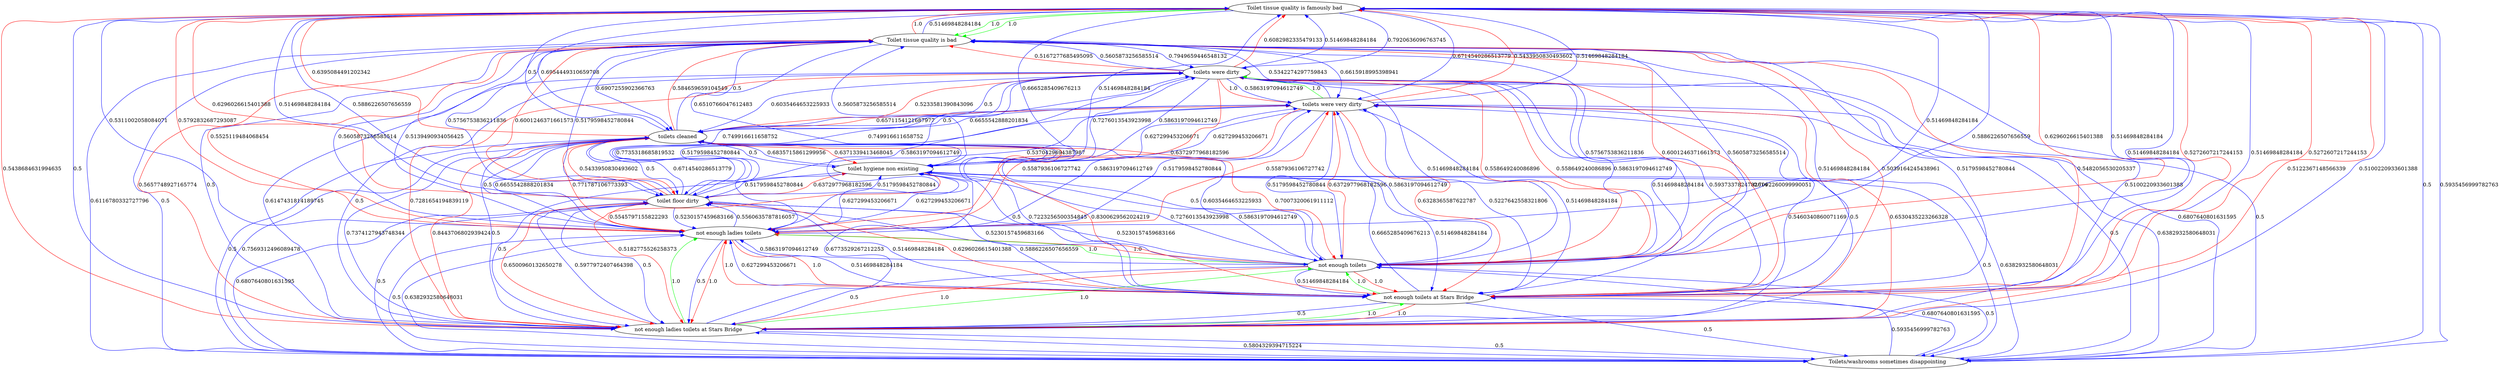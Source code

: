 digraph rawGraph {
"Toilet tissue quality is famously bad";"Toilet tissue quality is bad";"Toilets/washrooms sometimes disappointing";"not enough ladies toilets at Stars Bridge";"not enough toilets at Stars Bridge";"not enough toilets";"not enough ladies toilets";"toilet floor dirty";"toilet hygiene non existing";"toilets cleaned";"toilets were very dirty";"toilets were dirty";"Toilet tissue quality is famously bad" -> "Toilet tissue quality is bad" [label=1.0] [color=green]
"Toilet tissue quality is famously bad" -> "Toilet tissue quality is bad" [label=1.0] [color=green]
"Toilet tissue quality is bad" -> "Toilet tissue quality is famously bad" [label=1.0] [color=red]
"Toilet tissue quality is famously bad" -> "Toilets/washrooms sometimes disappointing" [label=0.5] [color=blue]
"Toilet tissue quality is bad" -> "Toilets/washrooms sometimes disappointing" [label=0.5] [color=blue]
"Toilets/washrooms sometimes disappointing" -> "Toilet tissue quality is famously bad" [label=0.5935456999782763] [color=blue]
"Toilets/washrooms sometimes disappointing" -> "Toilet tissue quality is bad" [label=0.6116780332727796] [color=blue]
"not enough ladies toilets at Stars Bridge" -> "not enough toilets at Stars Bridge" [label=1.0] [color=green]
"not enough toilets at Stars Bridge" -> "not enough toilets" [label=1.0] [color=green]
"not enough ladies toilets at Stars Bridge" -> "not enough ladies toilets" [label=1.0] [color=green]
"not enough ladies toilets" -> "not enough toilets" [label=1.0] [color=green]
"not enough ladies toilets at Stars Bridge" -> "not enough toilets" [label=1.0] [color=green]
"not enough toilets at Stars Bridge" -> "not enough ladies toilets at Stars Bridge" [label=1.0] [color=red]
"not enough toilets at Stars Bridge" -> "not enough ladies toilets" [label=1.0] [color=red]
"not enough toilets" -> "not enough ladies toilets at Stars Bridge" [label=1.0] [color=red]
"not enough toilets" -> "not enough toilets at Stars Bridge" [label=1.0] [color=red]
"not enough toilets" -> "not enough ladies toilets" [label=1.0] [color=red]
"not enough ladies toilets" -> "not enough ladies toilets at Stars Bridge" [label=1.0] [color=red]
"not enough ladies toilets" -> "not enough toilets at Stars Bridge" [label=1.0] [color=red]
"Toilet tissue quality is famously bad" -> "not enough ladies toilets at Stars Bridge" [label=0.5438684631994635] [color=red]
"Toilet tissue quality is famously bad" -> "not enough toilets at Stars Bridge" [label=0.5272607217244153] [color=red]
"Toilet tissue quality is famously bad" -> "not enough toilets" [label=0.5886226507656559] [color=blue]
"Toilet tissue quality is famously bad" -> "not enough ladies toilets" [label=0.5311002058084071] [color=blue]
"Toilet tissue quality is bad" -> "not enough ladies toilets at Stars Bridge" [label=0.5657748927165774] [color=red]
"Toilet tissue quality is bad" -> "not enough toilets at Stars Bridge" [label=0.5482056530205337] [color=red]
"Toilet tissue quality is bad" -> "not enough toilets" [label=0.5756753836211836] [color=blue]
"Toilet tissue quality is bad" -> "not enough ladies toilets" [label=0.5139490934056425] [color=blue]
"Toilets/washrooms sometimes disappointing" -> "not enough ladies toilets at Stars Bridge" [label=0.5804329394715224] [color=blue]
"Toilets/washrooms sometimes disappointing" -> "not enough toilets at Stars Bridge" [label=0.5935456999782763] [color=blue]
"Toilets/washrooms sometimes disappointing" -> "not enough toilets" [label=0.6807640801631595] [color=blue]
"Toilets/washrooms sometimes disappointing" -> "not enough ladies toilets" [label=0.6382932580648031] [color=blue]
"not enough ladies toilets at Stars Bridge" -> "Toilet tissue quality is famously bad" [label=0.5122367148566339] [color=red]
"not enough ladies toilets at Stars Bridge" -> "Toilet tissue quality is bad" [label=0.5100220933601388] [color=blue]
"not enough ladies toilets at Stars Bridge" -> "Toilets/washrooms sometimes disappointing" [label=0.5] [color=blue]
"not enough toilets at Stars Bridge" -> "Toilet tissue quality is famously bad" [label=0.5272607217244153] [color=red]
"not enough toilets at Stars Bridge" -> "Toilet tissue quality is bad" [label=0.5039164245438961] [color=red]
"not enough toilets at Stars Bridge" -> "Toilets/washrooms sometimes disappointing" [label=0.5] [color=blue]
"not enough toilets" -> "Toilet tissue quality is famously bad" [label=0.6296026615401388] [color=red]
"not enough toilets" -> "Toilet tissue quality is bad" [label=0.6001246371661573] [color=red]
"not enough toilets" -> "Toilets/washrooms sometimes disappointing" [label=0.5] [color=blue]
"not enough ladies toilets" -> "Toilet tissue quality is famously bad" [label=0.5792832687293087] [color=red]
"not enough ladies toilets" -> "Toilet tissue quality is bad" [label=0.5525119484068454] [color=red]
"not enough ladies toilets" -> "Toilets/washrooms sometimes disappointing" [label=0.5] [color=blue]
"Toilet tissue quality is famously bad" -> "toilet floor dirty" [label=0.5886226507656559] [color=blue]
"Toilet tissue quality is bad" -> "toilet floor dirty" [label=0.5756753836211836] [color=blue]
"Toilets/washrooms sometimes disappointing" -> "toilet floor dirty" [label=0.6807640801631595] [color=blue]
"not enough ladies toilets at Stars Bridge" -> "toilet floor dirty" [label=0.5977972407464398] [color=blue]
"not enough toilets at Stars Bridge" -> "toilet floor dirty" [label=0.5886226507656559] [color=blue]
"not enough toilets" -> "toilet floor dirty" [label=0.5230157459683166] [color=blue]
"not enough ladies toilets" -> "toilet floor dirty" [label=0.5560635787816057] [color=blue]
"toilet floor dirty" -> "Toilet tissue quality is famously bad" [label=0.6296026615401388] [color=red]
"toilet floor dirty" -> "Toilet tissue quality is bad" [label=0.6001246371661573] [color=red]
"toilet floor dirty" -> "Toilets/washrooms sometimes disappointing" [label=0.5] [color=blue]
"toilet floor dirty" -> "not enough ladies toilets at Stars Bridge" [label=0.6500960132650278] [color=red]
"toilet floor dirty" -> "not enough toilets at Stars Bridge" [label=0.6296026615401388] [color=red]
"toilet floor dirty" -> "not enough toilets" [label=0.5230157459683166] [color=blue]
"toilet floor dirty" -> "not enough ladies toilets" [label=0.5545797155822293] [color=red]
"Toilet tissue quality is famously bad" -> "toilet hygiene non existing" [label=0.6665285409676213] [color=blue]
"Toilet tissue quality is bad" -> "toilet hygiene non existing" [label=0.6510766047612483] [color=blue]
"Toilets/washrooms sometimes disappointing" -> "toilet hygiene non existing" [label=0.6382932580648031] [color=blue]
"not enough ladies toilets at Stars Bridge" -> "toilet hygiene non existing" [label=0.6773529267212253] [color=blue]
"not enough toilets at Stars Bridge" -> "toilet hygiene non existing" [label=0.6665285409676213] [color=blue]
"not enough toilets" -> "toilet hygiene non existing" [label=0.5863197094612749] [color=blue]
"not enough ladies toilets" -> "toilet hygiene non existing" [label=0.627299453206671] [color=blue]
"toilet floor dirty" -> "toilet hygiene non existing" [label=0.6372977968182596] [color=red]
"toilet hygiene non existing" -> "Toilet tissue quality is famously bad" [label=0.51469848284184] [color=blue]
"toilet hygiene non existing" -> "Toilet tissue quality is bad" [label=0.5605873256585514] [color=blue]
"toilet hygiene non existing" -> "Toilets/washrooms sometimes disappointing" [label=0.5] [color=blue]
"toilet hygiene non existing" -> "not enough ladies toilets at Stars Bridge" [label=0.5182775526258373] [color=red]
"toilet hygiene non existing" -> "not enough toilets at Stars Bridge" [label=0.51469848284184] [color=blue]
"toilet hygiene non existing" -> "not enough toilets" [label=0.7276013543923998] [color=blue]
"toilet hygiene non existing" -> "not enough ladies toilets" [label=0.627299453206671] [color=blue]
"toilet hygiene non existing" -> "toilet floor dirty" [label=0.5179598452780844] [color=blue]
"Toilet tissue quality is famously bad" -> "toilets cleaned" [label=0.6954449310659708] [color=blue]
"Toilet tissue quality is bad" -> "toilets cleaned" [label=0.6907255902366763] [color=blue]
"Toilets/washrooms sometimes disappointing" -> "toilets cleaned" [label=0.7569312496089478] [color=blue]
"not enough ladies toilets at Stars Bridge" -> "toilets cleaned" [label=0.7374127943748344] [color=blue]
"not enough toilets at Stars Bridge" -> "toilets cleaned" [label=0.7223256500354845] [color=blue]
"not enough toilets" -> "toilets cleaned" [label=0.6035464653225933] [color=blue]
"not enough ladies toilets" -> "toilets cleaned" [label=0.6655542888201834] [color=blue]
"toilet floor dirty" -> "toilets cleaned" [label=0.6714540286513779] [color=blue]
"toilet hygiene non existing" -> "toilets cleaned" [label=0.6835715861299956] [color=blue]
"toilets cleaned" -> "Toilet tissue quality is famously bad" [label=0.6395084491202342] [color=red]
"toilets cleaned" -> "Toilet tissue quality is bad" [label=0.584659659104549] [color=red]
"toilets cleaned" -> "Toilets/washrooms sometimes disappointing" [label=0.5] [color=blue]
"toilets cleaned" -> "not enough ladies toilets at Stars Bridge" [label=0.8443706802939424] [color=red]
"toilets cleaned" -> "not enough toilets at Stars Bridge" [label=0.8300629562024219] [color=red]
"toilets cleaned" -> "not enough toilets" [label=0.7007320061911112] [color=red]
"toilets cleaned" -> "not enough ladies toilets" [label=0.771787106773393] [color=red]
"toilets cleaned" -> "toilet floor dirty" [label=0.5433950830493602] [color=red]
"toilets cleaned" -> "toilet hygiene non existing" [label=0.6371339413468045] [color=red]
"toilets were very dirty" -> "toilets were dirty" [label=1.0] [color=green]
"toilets were dirty" -> "toilets were very dirty" [label=1.0] [color=red]
"Toilet tissue quality is famously bad" -> "toilets were very dirty" [label=0.6714540286513779] [color=blue]
"Toilet tissue quality is famously bad" -> "toilets were dirty" [label=0.7920636096763745] [color=blue]
"Toilet tissue quality is bad" -> "toilets were very dirty" [label=0.6615918995398941] [color=blue]
"Toilet tissue quality is bad" -> "toilets were dirty" [label=0.7949659446548132] [color=blue]
"Toilets/washrooms sometimes disappointing" -> "toilets were very dirty" [label=0.6382932580648031] [color=blue]
"Toilets/washrooms sometimes disappointing" -> "toilets were dirty" [label=0.6807640801631595] [color=blue]
"not enough ladies toilets at Stars Bridge" -> "toilets were very dirty" [label=0.5460340860071169] [color=blue]
"not enough ladies toilets at Stars Bridge" -> "toilets were dirty" [label=0.6147431814189745] [color=blue]
"not enough toilets at Stars Bridge" -> "toilets were very dirty" [label=0.5227642558321806] [color=blue]
"not enough toilets at Stars Bridge" -> "toilets were dirty" [label=0.5937337824782614] [color=blue]
"not enough toilets" -> "toilets were very dirty" [label=0.6372977968182596] [color=red]
"not enough toilets" -> "toilets were dirty" [label=0.558649240086896] [color=red]
"not enough ladies toilets" -> "toilets were very dirty" [label=0.5587936106727742] [color=red]
"not enough ladies toilets" -> "toilets were dirty" [label=0.5179598452780844] [color=blue]
"toilet floor dirty" -> "toilets were very dirty" [label=0.5370429694387987] [color=blue]
"toilet floor dirty" -> "toilets were dirty" [label=0.749916611658752] [color=blue]
"toilet hygiene non existing" -> "toilets were very dirty" [label=0.627299453206671] [color=blue]
"toilet hygiene non existing" -> "toilets were dirty" [label=0.7276013543923998] [color=blue]
"toilets cleaned" -> "toilets were very dirty" [label=0.6571154121687977] [color=red]
"toilets cleaned" -> "toilets were dirty" [label=0.5233581390843096] [color=red]
"toilets were very dirty" -> "Toilet tissue quality is famously bad" [label=0.5433950830493602] [color=red]
"toilets were very dirty" -> "Toilet tissue quality is bad" [label=0.5342274297759843] [color=blue]
"toilets were very dirty" -> "Toilets/washrooms sometimes disappointing" [label=0.5] [color=blue]
"toilets were very dirty" -> "not enough ladies toilets at Stars Bridge" [label=0.6530435223266328] [color=red]
"toilets were very dirty" -> "not enough toilets at Stars Bridge" [label=0.6328365587622787] [color=red]
"toilets were very dirty" -> "not enough toilets" [label=0.5179598452780844] [color=blue]
"toilets were very dirty" -> "not enough ladies toilets" [label=0.5587936106727742] [color=red]
"toilets were very dirty" -> "toilet floor dirty" [label=0.7735318685819532] [color=blue]
"toilets were very dirty" -> "toilet hygiene non existing" [label=0.627299453206671] [color=blue]
"toilets were very dirty" -> "toilets cleaned" [label=0.6655542888201834] [color=blue]
"toilets were dirty" -> "Toilet tissue quality is famously bad" [label=0.6082982335479133] [color=red]
"toilets were dirty" -> "Toilet tissue quality is bad" [label=0.5167277685495095] [color=red]
"toilets were dirty" -> "Toilets/washrooms sometimes disappointing" [label=0.5] [color=blue]
"toilets were dirty" -> "not enough ladies toilets at Stars Bridge" [label=0.7281654194839119] [color=red]
"toilets were dirty" -> "not enough toilets at Stars Bridge" [label=0.7092260099990051] [color=red]
"toilets were dirty" -> "not enough toilets" [label=0.558649240086896] [color=red]
"toilets were dirty" -> "not enough ladies toilets" [label=0.6372977968182596] [color=red]
"toilets were dirty" -> "toilet floor dirty" [label=0.749916611658752] [color=blue]
"toilets were dirty" -> "toilet hygiene non existing" [label=0.5863197094612749] [color=blue]
"toilets were dirty" -> "toilets cleaned" [label=0.6035464653225933] [color=blue]
"Toilet tissue quality is famously bad" -> "not enough toilets at Stars Bridge" [label=0.51469848284184] [color=blue]
"Toilet tissue quality is famously bad" -> "not enough ladies toilets at Stars Bridge" [label=0.5] [color=blue]
"Toilet tissue quality is bad" -> "Toilet tissue quality is famously bad" [label=0.51469848284184] [color=blue]
"Toilet tissue quality is bad" -> "not enough toilets at Stars Bridge" [label=0.51469848284184] [color=blue]
"Toilet tissue quality is bad" -> "not enough ladies toilets at Stars Bridge" [label=0.5] [color=blue]
"not enough ladies toilets at Stars Bridge" -> "Toilet tissue quality is famously bad" [label=0.5100220933601388] [color=blue]
"not enough toilets at Stars Bridge" -> "Toilet tissue quality is famously bad" [label=0.51469848284184] [color=blue]
"not enough toilets at Stars Bridge" -> "not enough ladies toilets" [label=0.627299453206671] [color=blue]
"not enough toilets at Stars Bridge" -> "Toilet tissue quality is bad" [label=0.5179598452780844] [color=blue]
"not enough toilets at Stars Bridge" -> "not enough ladies toilets at Stars Bridge" [label=0.5] [color=blue]
"not enough toilets" -> "toilets were very dirty" [label=0.5863197094612749] [color=blue]
"not enough toilets" -> "Toilet tissue quality is famously bad" [label=0.51469848284184] [color=blue]
"not enough toilets" -> "Toilet tissue quality is bad" [label=0.5605873256585514] [color=blue]
"not enough toilets" -> "not enough ladies toilets" [label=0.5863197094612749] [color=blue]
"not enough toilets" -> "not enough toilets at Stars Bridge" [label=0.51469848284184] [color=blue]
"not enough toilets" -> "toilets were dirty" [label=0.51469848284184] [color=blue]
"not enough toilets" -> "not enough ladies toilets at Stars Bridge" [label=0.5] [color=blue]
"not enough ladies toilets" -> "toilets were very dirty" [label=0.5863197094612749] [color=blue]
"not enough ladies toilets" -> "Toilet tissue quality is famously bad" [label=0.51469848284184] [color=blue]
"not enough ladies toilets" -> "Toilet tissue quality is bad" [label=0.5605873256585514] [color=blue]
"not enough ladies toilets" -> "not enough toilets at Stars Bridge" [label=0.51469848284184] [color=blue]
"not enough ladies toilets" -> "not enough ladies toilets at Stars Bridge" [label=0.5] [color=blue]
"toilet floor dirty" -> "Toilet tissue quality is famously bad" [label=0.51469848284184] [color=blue]
"toilet floor dirty" -> "not enough ladies toilets" [label=0.5230157459683166] [color=blue]
"toilet floor dirty" -> "Toilet tissue quality is bad" [label=0.5179598452780844] [color=blue]
"toilet floor dirty" -> "not enough toilets at Stars Bridge" [label=0.51469848284184] [color=blue]
"toilet floor dirty" -> "toilet hygiene non existing" [label=0.5179598452780844] [color=blue]
"toilet floor dirty" -> "not enough ladies toilets at Stars Bridge" [label=0.5] [color=blue]
"toilet hygiene non existing" -> "not enough ladies toilets at Stars Bridge" [label=0.5] [color=blue]
"toilets cleaned" -> "toilets were very dirty" [label=0.5] [color=blue]
"toilets cleaned" -> "Toilet tissue quality is famously bad" [label=0.5] [color=blue]
"toilets cleaned" -> "Toilet tissue quality is bad" [label=0.5] [color=blue]
"toilets cleaned" -> "not enough toilets" [label=0.5] [color=blue]
"toilets cleaned" -> "not enough ladies toilets" [label=0.5] [color=blue]
"toilets cleaned" -> "not enough toilets at Stars Bridge" [label=0.5] [color=blue]
"toilets cleaned" -> "toilet hygiene non existing" [label=0.5] [color=blue]
"toilets cleaned" -> "toilets were dirty" [label=0.5] [color=blue]
"toilets cleaned" -> "toilet floor dirty" [label=0.5] [color=blue]
"toilets cleaned" -> "not enough ladies toilets at Stars Bridge" [label=0.5] [color=blue]
"toilets were very dirty" -> "Toilet tissue quality is famously bad" [label=0.51469848284184] [color=blue]
"toilets were very dirty" -> "not enough ladies toilets" [label=0.5179598452780844] [color=blue]
"toilets were very dirty" -> "not enough toilets at Stars Bridge" [label=0.51469848284184] [color=blue]
"toilets were very dirty" -> "not enough ladies toilets at Stars Bridge" [label=0.5] [color=blue]
"toilets were dirty" -> "toilets were very dirty" [label=0.5863197094612749] [color=blue]
"toilets were dirty" -> "Toilet tissue quality is famously bad" [label=0.51469848284184] [color=blue]
"toilets were dirty" -> "Toilet tissue quality is bad" [label=0.5605873256585514] [color=blue]
"toilets were dirty" -> "not enough toilets" [label=0.5863197094612749] [color=blue]
"toilets were dirty" -> "not enough ladies toilets" [label=0.5863197094612749] [color=blue]
"toilets were dirty" -> "not enough toilets at Stars Bridge" [label=0.51469848284184] [color=blue]
"toilets were dirty" -> "not enough ladies toilets at Stars Bridge" [label=0.5] [color=blue]
}